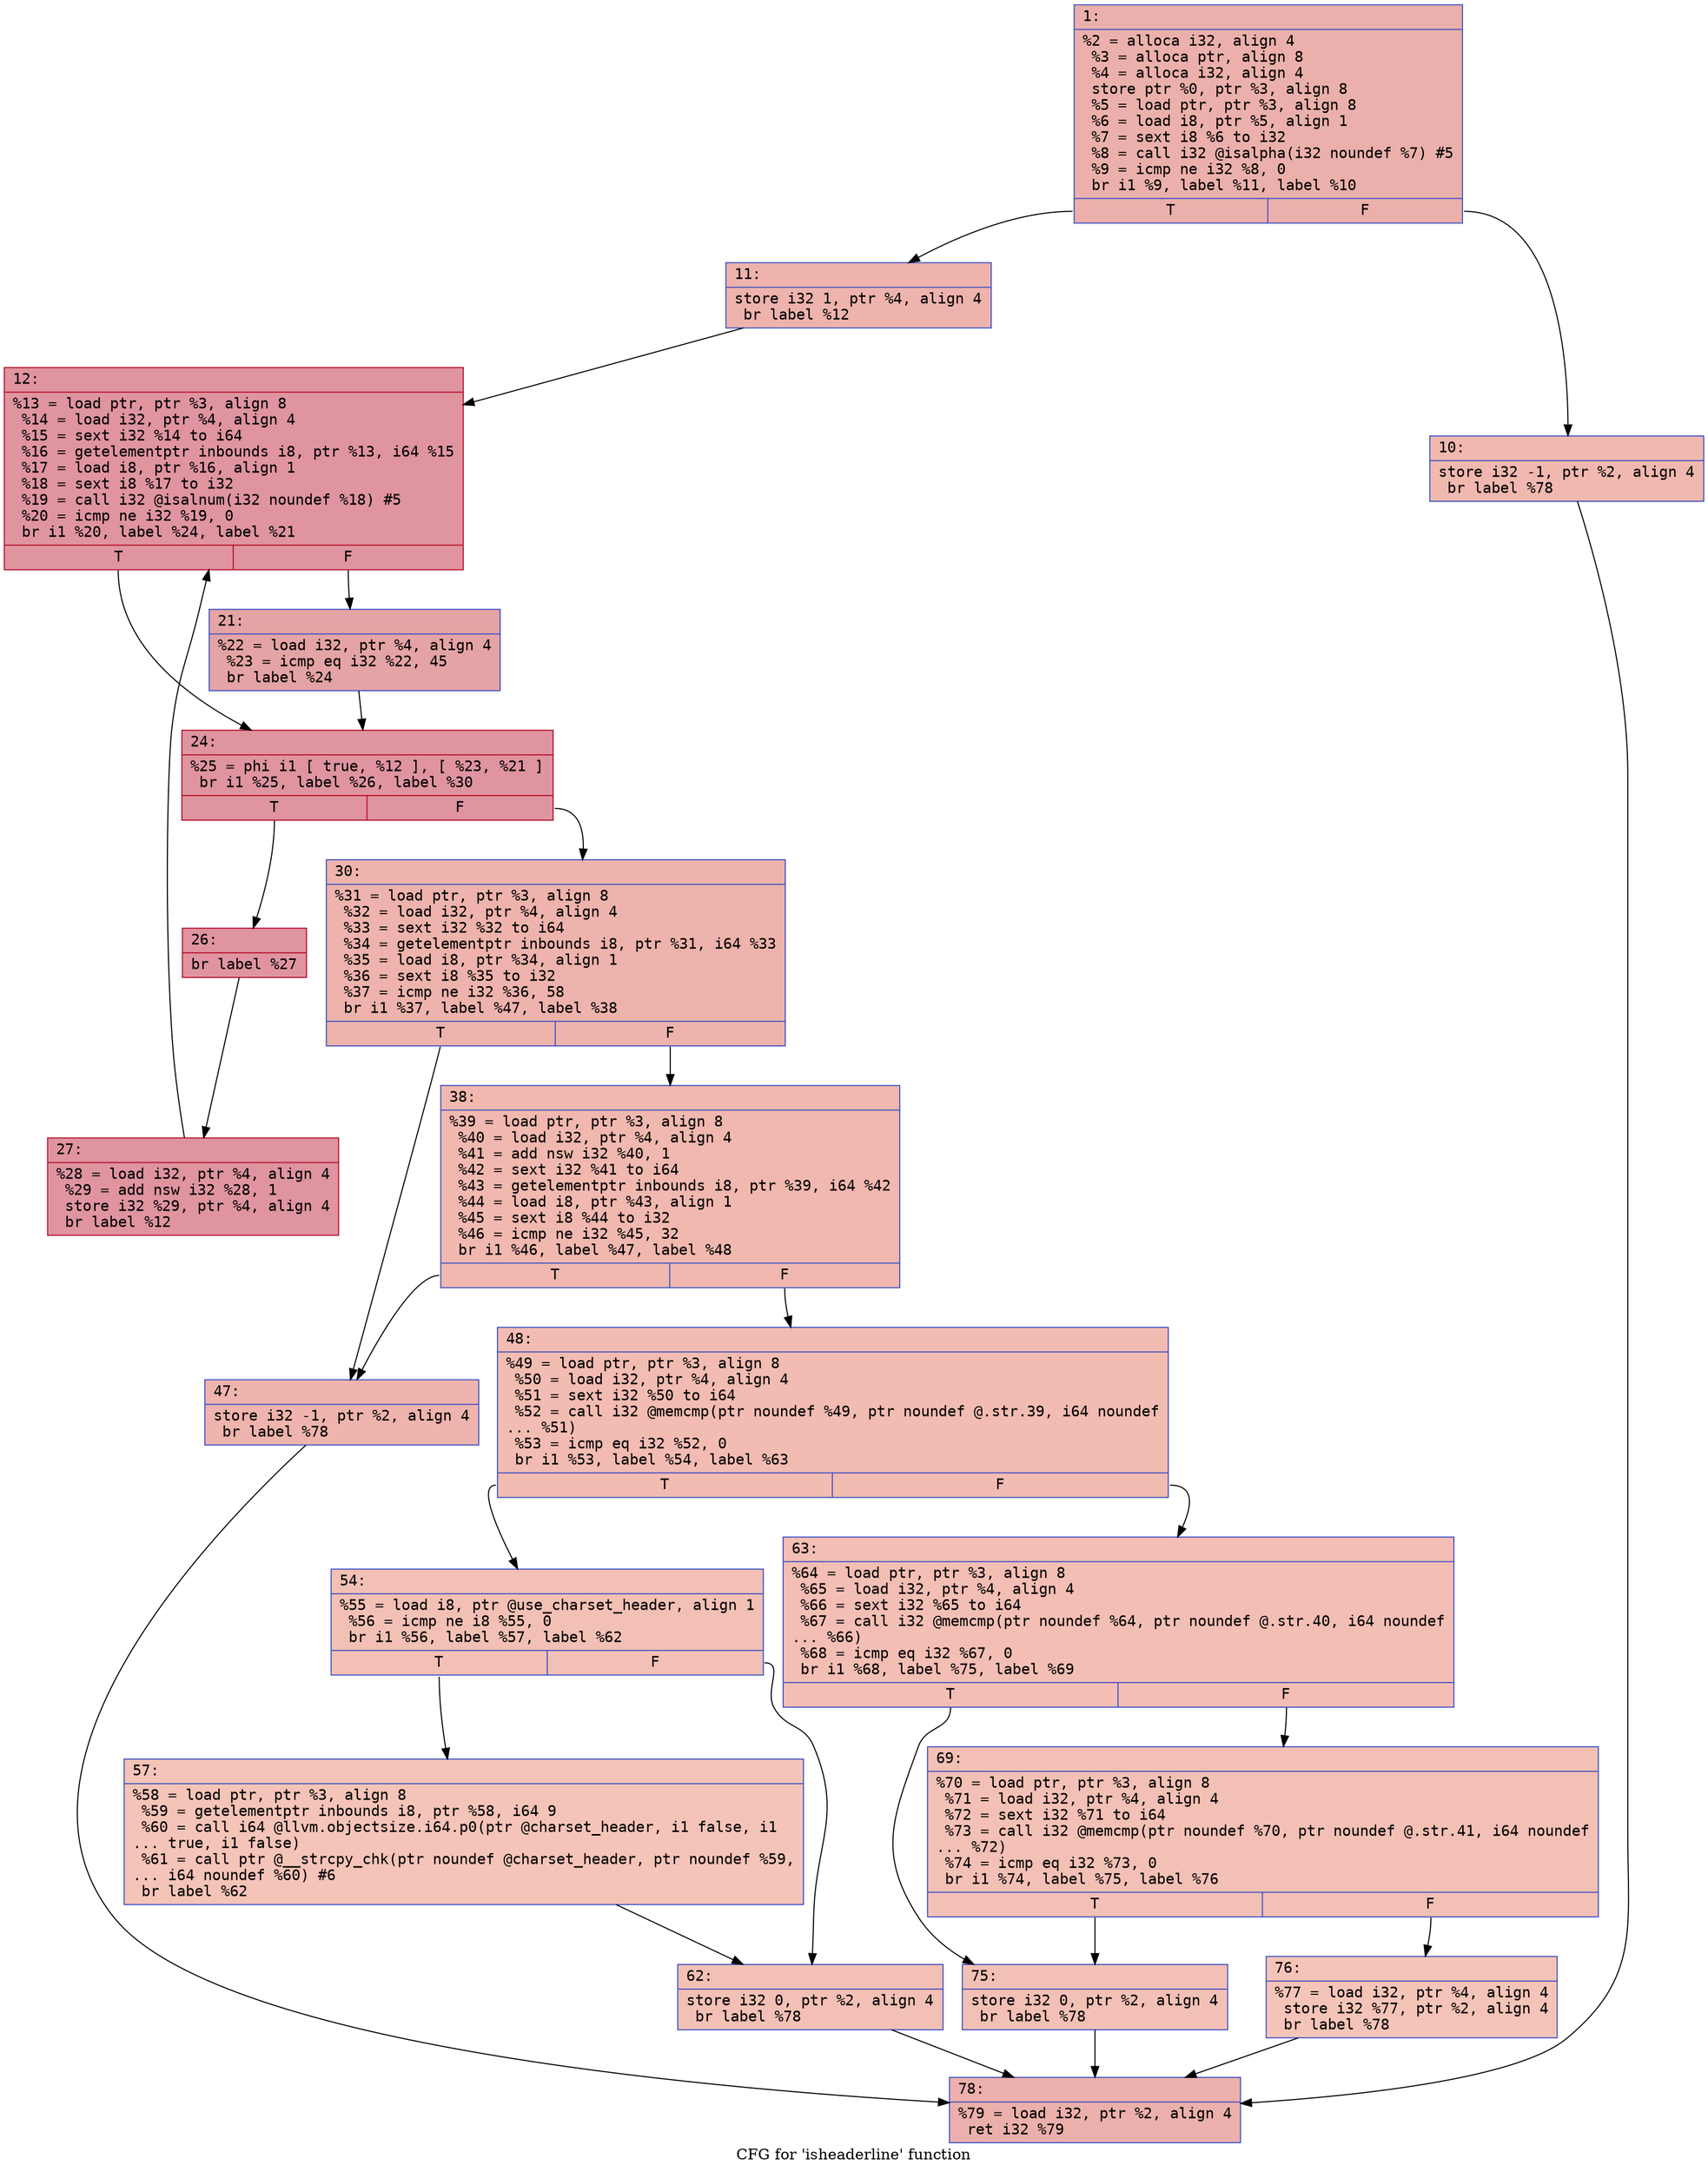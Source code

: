 digraph "CFG for 'isheaderline' function" {
	label="CFG for 'isheaderline' function";

	Node0x600001c0d720 [shape=record,color="#3d50c3ff", style=filled, fillcolor="#d24b4070" fontname="Courier",label="{1:\l|  %2 = alloca i32, align 4\l  %3 = alloca ptr, align 8\l  %4 = alloca i32, align 4\l  store ptr %0, ptr %3, align 8\l  %5 = load ptr, ptr %3, align 8\l  %6 = load i8, ptr %5, align 1\l  %7 = sext i8 %6 to i32\l  %8 = call i32 @isalpha(i32 noundef %7) #5\l  %9 = icmp ne i32 %8, 0\l  br i1 %9, label %11, label %10\l|{<s0>T|<s1>F}}"];
	Node0x600001c0d720:s0 -> Node0x600001c0d7c0[tooltip="1 -> 11\nProbability 62.50%" ];
	Node0x600001c0d720:s1 -> Node0x600001c0d770[tooltip="1 -> 10\nProbability 37.50%" ];
	Node0x600001c0d770 [shape=record,color="#3d50c3ff", style=filled, fillcolor="#dc5d4a70" fontname="Courier",label="{10:\l|  store i32 -1, ptr %2, align 4\l  br label %78\l}"];
	Node0x600001c0d770 -> Node0x600001c0dd10[tooltip="10 -> 78\nProbability 100.00%" ];
	Node0x600001c0d7c0 [shape=record,color="#3d50c3ff", style=filled, fillcolor="#d6524470" fontname="Courier",label="{11:\l|  store i32 1, ptr %4, align 4\l  br label %12\l}"];
	Node0x600001c0d7c0 -> Node0x600001c0d810[tooltip="11 -> 12\nProbability 100.00%" ];
	Node0x600001c0d810 [shape=record,color="#b70d28ff", style=filled, fillcolor="#b70d2870" fontname="Courier",label="{12:\l|  %13 = load ptr, ptr %3, align 8\l  %14 = load i32, ptr %4, align 4\l  %15 = sext i32 %14 to i64\l  %16 = getelementptr inbounds i8, ptr %13, i64 %15\l  %17 = load i8, ptr %16, align 1\l  %18 = sext i8 %17 to i32\l  %19 = call i32 @isalnum(i32 noundef %18) #5\l  %20 = icmp ne i32 %19, 0\l  br i1 %20, label %24, label %21\l|{<s0>T|<s1>F}}"];
	Node0x600001c0d810:s0 -> Node0x600001c0d8b0[tooltip="12 -> 24\nProbability 62.50%" ];
	Node0x600001c0d810:s1 -> Node0x600001c0d860[tooltip="12 -> 21\nProbability 37.50%" ];
	Node0x600001c0d860 [shape=record,color="#3d50c3ff", style=filled, fillcolor="#c32e3170" fontname="Courier",label="{21:\l|  %22 = load i32, ptr %4, align 4\l  %23 = icmp eq i32 %22, 45\l  br label %24\l}"];
	Node0x600001c0d860 -> Node0x600001c0d8b0[tooltip="21 -> 24\nProbability 100.00%" ];
	Node0x600001c0d8b0 [shape=record,color="#b70d28ff", style=filled, fillcolor="#b70d2870" fontname="Courier",label="{24:\l|  %25 = phi i1 [ true, %12 ], [ %23, %21 ]\l  br i1 %25, label %26, label %30\l|{<s0>T|<s1>F}}"];
	Node0x600001c0d8b0:s0 -> Node0x600001c0d900[tooltip="24 -> 26\nProbability 96.88%" ];
	Node0x600001c0d8b0:s1 -> Node0x600001c0d9a0[tooltip="24 -> 30\nProbability 3.12%" ];
	Node0x600001c0d900 [shape=record,color="#b70d28ff", style=filled, fillcolor="#b70d2870" fontname="Courier",label="{26:\l|  br label %27\l}"];
	Node0x600001c0d900 -> Node0x600001c0d950[tooltip="26 -> 27\nProbability 100.00%" ];
	Node0x600001c0d950 [shape=record,color="#b70d28ff", style=filled, fillcolor="#b70d2870" fontname="Courier",label="{27:\l|  %28 = load i32, ptr %4, align 4\l  %29 = add nsw i32 %28, 1\l  store i32 %29, ptr %4, align 4\l  br label %12\l}"];
	Node0x600001c0d950 -> Node0x600001c0d810[tooltip="27 -> 12\nProbability 100.00%" ];
	Node0x600001c0d9a0 [shape=record,color="#3d50c3ff", style=filled, fillcolor="#d6524470" fontname="Courier",label="{30:\l|  %31 = load ptr, ptr %3, align 8\l  %32 = load i32, ptr %4, align 4\l  %33 = sext i32 %32 to i64\l  %34 = getelementptr inbounds i8, ptr %31, i64 %33\l  %35 = load i8, ptr %34, align 1\l  %36 = sext i8 %35 to i32\l  %37 = icmp ne i32 %36, 58\l  br i1 %37, label %47, label %38\l|{<s0>T|<s1>F}}"];
	Node0x600001c0d9a0:s0 -> Node0x600001c0da40[tooltip="30 -> 47\nProbability 50.00%" ];
	Node0x600001c0d9a0:s1 -> Node0x600001c0d9f0[tooltip="30 -> 38\nProbability 50.00%" ];
	Node0x600001c0d9f0 [shape=record,color="#3d50c3ff", style=filled, fillcolor="#dc5d4a70" fontname="Courier",label="{38:\l|  %39 = load ptr, ptr %3, align 8\l  %40 = load i32, ptr %4, align 4\l  %41 = add nsw i32 %40, 1\l  %42 = sext i32 %41 to i64\l  %43 = getelementptr inbounds i8, ptr %39, i64 %42\l  %44 = load i8, ptr %43, align 1\l  %45 = sext i8 %44 to i32\l  %46 = icmp ne i32 %45, 32\l  br i1 %46, label %47, label %48\l|{<s0>T|<s1>F}}"];
	Node0x600001c0d9f0:s0 -> Node0x600001c0da40[tooltip="38 -> 47\nProbability 50.00%" ];
	Node0x600001c0d9f0:s1 -> Node0x600001c0da90[tooltip="38 -> 48\nProbability 50.00%" ];
	Node0x600001c0da40 [shape=record,color="#3d50c3ff", style=filled, fillcolor="#d8564670" fontname="Courier",label="{47:\l|  store i32 -1, ptr %2, align 4\l  br label %78\l}"];
	Node0x600001c0da40 -> Node0x600001c0dd10[tooltip="47 -> 78\nProbability 100.00%" ];
	Node0x600001c0da90 [shape=record,color="#3d50c3ff", style=filled, fillcolor="#e1675170" fontname="Courier",label="{48:\l|  %49 = load ptr, ptr %3, align 8\l  %50 = load i32, ptr %4, align 4\l  %51 = sext i32 %50 to i64\l  %52 = call i32 @memcmp(ptr noundef %49, ptr noundef @.str.39, i64 noundef\l... %51)\l  %53 = icmp eq i32 %52, 0\l  br i1 %53, label %54, label %63\l|{<s0>T|<s1>F}}"];
	Node0x600001c0da90:s0 -> Node0x600001c0dae0[tooltip="48 -> 54\nProbability 37.50%" ];
	Node0x600001c0da90:s1 -> Node0x600001c0dbd0[tooltip="48 -> 63\nProbability 62.50%" ];
	Node0x600001c0dae0 [shape=record,color="#3d50c3ff", style=filled, fillcolor="#e5705870" fontname="Courier",label="{54:\l|  %55 = load i8, ptr @use_charset_header, align 1\l  %56 = icmp ne i8 %55, 0\l  br i1 %56, label %57, label %62\l|{<s0>T|<s1>F}}"];
	Node0x600001c0dae0:s0 -> Node0x600001c0db30[tooltip="54 -> 57\nProbability 62.50%" ];
	Node0x600001c0dae0:s1 -> Node0x600001c0db80[tooltip="54 -> 62\nProbability 37.50%" ];
	Node0x600001c0db30 [shape=record,color="#3d50c3ff", style=filled, fillcolor="#e97a5f70" fontname="Courier",label="{57:\l|  %58 = load ptr, ptr %3, align 8\l  %59 = getelementptr inbounds i8, ptr %58, i64 9\l  %60 = call i64 @llvm.objectsize.i64.p0(ptr @charset_header, i1 false, i1\l... true, i1 false)\l  %61 = call ptr @__strcpy_chk(ptr noundef @charset_header, ptr noundef %59,\l... i64 noundef %60) #6\l  br label %62\l}"];
	Node0x600001c0db30 -> Node0x600001c0db80[tooltip="57 -> 62\nProbability 100.00%" ];
	Node0x600001c0db80 [shape=record,color="#3d50c3ff", style=filled, fillcolor="#e5705870" fontname="Courier",label="{62:\l|  store i32 0, ptr %2, align 4\l  br label %78\l}"];
	Node0x600001c0db80 -> Node0x600001c0dd10[tooltip="62 -> 78\nProbability 100.00%" ];
	Node0x600001c0dbd0 [shape=record,color="#3d50c3ff", style=filled, fillcolor="#e36c5570" fontname="Courier",label="{63:\l|  %64 = load ptr, ptr %3, align 8\l  %65 = load i32, ptr %4, align 4\l  %66 = sext i32 %65 to i64\l  %67 = call i32 @memcmp(ptr noundef %64, ptr noundef @.str.40, i64 noundef\l... %66)\l  %68 = icmp eq i32 %67, 0\l  br i1 %68, label %75, label %69\l|{<s0>T|<s1>F}}"];
	Node0x600001c0dbd0:s0 -> Node0x600001c0dc70[tooltip="63 -> 75\nProbability 37.50%" ];
	Node0x600001c0dbd0:s1 -> Node0x600001c0dc20[tooltip="63 -> 69\nProbability 62.50%" ];
	Node0x600001c0dc20 [shape=record,color="#3d50c3ff", style=filled, fillcolor="#e5705870" fontname="Courier",label="{69:\l|  %70 = load ptr, ptr %3, align 8\l  %71 = load i32, ptr %4, align 4\l  %72 = sext i32 %71 to i64\l  %73 = call i32 @memcmp(ptr noundef %70, ptr noundef @.str.41, i64 noundef\l... %72)\l  %74 = icmp eq i32 %73, 0\l  br i1 %74, label %75, label %76\l|{<s0>T|<s1>F}}"];
	Node0x600001c0dc20:s0 -> Node0x600001c0dc70[tooltip="69 -> 75\nProbability 37.50%" ];
	Node0x600001c0dc20:s1 -> Node0x600001c0dcc0[tooltip="69 -> 76\nProbability 62.50%" ];
	Node0x600001c0dc70 [shape=record,color="#3d50c3ff", style=filled, fillcolor="#e5705870" fontname="Courier",label="{75:\l|  store i32 0, ptr %2, align 4\l  br label %78\l}"];
	Node0x600001c0dc70 -> Node0x600001c0dd10[tooltip="75 -> 78\nProbability 100.00%" ];
	Node0x600001c0dcc0 [shape=record,color="#3d50c3ff", style=filled, fillcolor="#e97a5f70" fontname="Courier",label="{76:\l|  %77 = load i32, ptr %4, align 4\l  store i32 %77, ptr %2, align 4\l  br label %78\l}"];
	Node0x600001c0dcc0 -> Node0x600001c0dd10[tooltip="76 -> 78\nProbability 100.00%" ];
	Node0x600001c0dd10 [shape=record,color="#3d50c3ff", style=filled, fillcolor="#d24b4070" fontname="Courier",label="{78:\l|  %79 = load i32, ptr %2, align 4\l  ret i32 %79\l}"];
}
